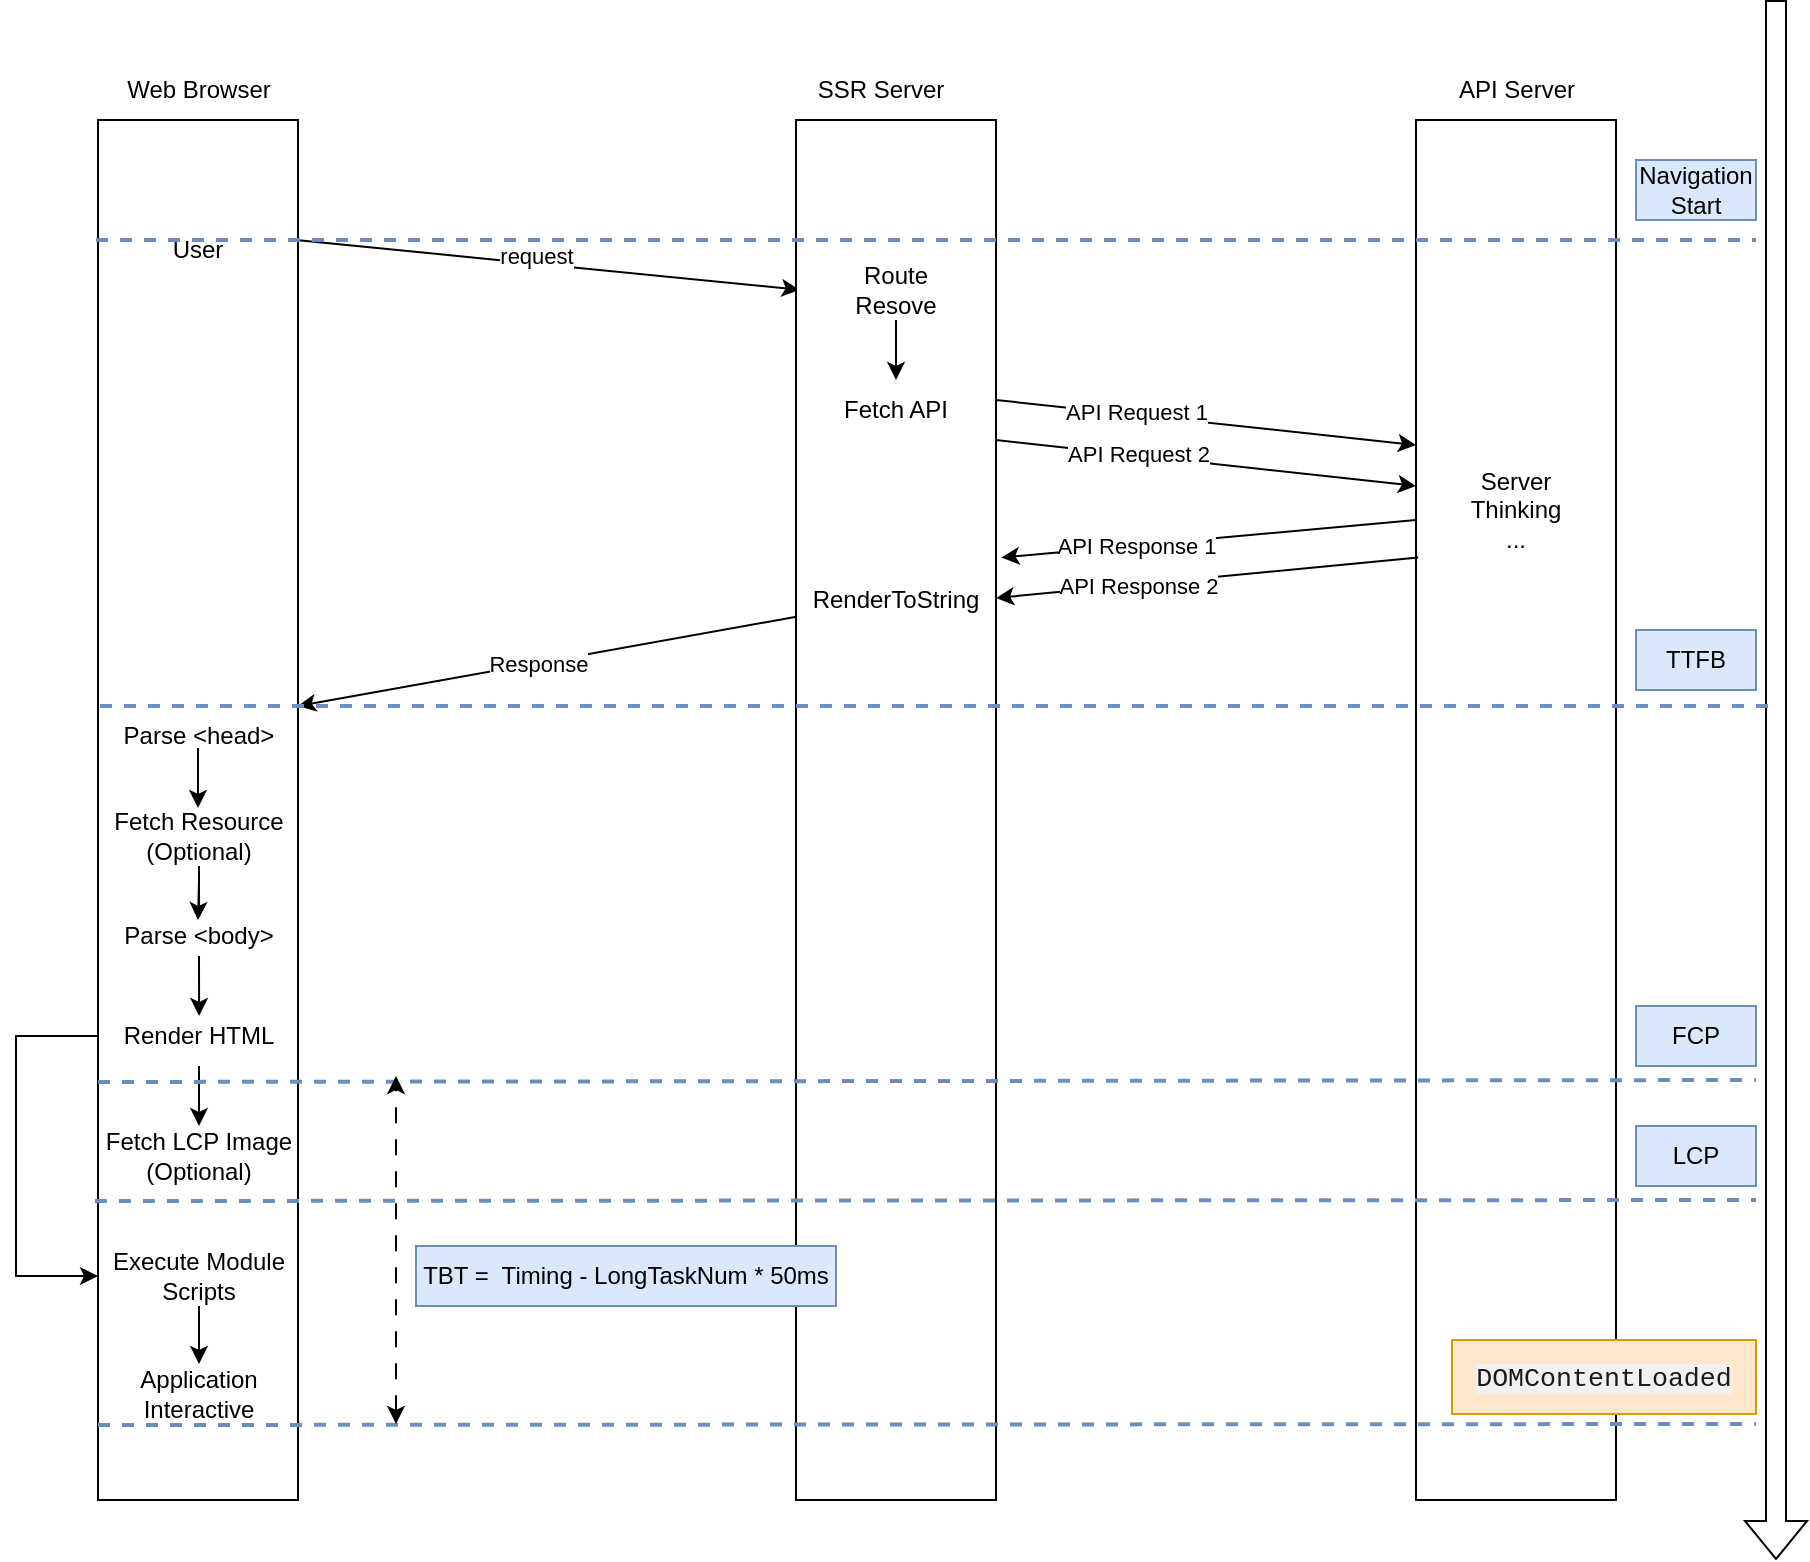 <mxfile version="24.5.5" type="github">
  <diagram id="_iA2iY5-yiGGR4RjOuDj" name="第 1 页">
    <mxGraphModel dx="855" dy="1268" grid="1" gridSize="10" guides="1" tooltips="1" connect="1" arrows="1" fold="1" page="1" pageScale="1" pageWidth="850" pageHeight="1100" math="0" shadow="0">
      <root>
        <mxCell id="0" />
        <mxCell id="1" parent="0" />
        <mxCell id="Fcsq9IjdKkZMBzK0WERJ-1" value="" style="rounded=0;whiteSpace=wrap;html=1;" vertex="1" parent="1">
          <mxGeometry x="720" y="180" width="100" height="690" as="geometry" />
        </mxCell>
        <mxCell id="CSbPJWY7NKhsalRFJAfI-1" value="" style="rounded=0;whiteSpace=wrap;html=1;" parent="1" vertex="1">
          <mxGeometry x="61" y="180" width="100" height="690" as="geometry" />
        </mxCell>
        <mxCell id="CSbPJWY7NKhsalRFJAfI-4" value="" style="endArrow=classic;html=1;rounded=0;entryX=0.018;entryY=0.123;entryDx=0;entryDy=0;entryPerimeter=0;" parent="1" target="e2gjy9H0XDeadhWA6tdg-10" edge="1">
          <mxGeometry width="50" height="50" relative="1" as="geometry">
            <mxPoint x="160" y="240" as="sourcePoint" />
            <mxPoint x="470" y="290" as="targetPoint" />
          </mxGeometry>
        </mxCell>
        <mxCell id="CSbPJWY7NKhsalRFJAfI-5" value="request" style="edgeLabel;html=1;align=center;verticalAlign=middle;resizable=0;points=[];" parent="CSbPJWY7NKhsalRFJAfI-4" vertex="1" connectable="0">
          <mxGeometry x="-0.05" y="4" relative="1" as="geometry">
            <mxPoint as="offset" />
          </mxGeometry>
        </mxCell>
        <mxCell id="CSbPJWY7NKhsalRFJAfI-14" value="" style="endArrow=classic;html=1;rounded=0;entryX=1.01;entryY=0.606;entryDx=0;entryDy=0;entryPerimeter=0;exitX=0.002;exitY=0.36;exitDx=0;exitDy=0;exitPerimeter=0;" parent="1" source="e2gjy9H0XDeadhWA6tdg-10" edge="1">
          <mxGeometry width="50" height="50" relative="1" as="geometry">
            <mxPoint x="470" y="410" as="sourcePoint" />
            <mxPoint x="161" y="473" as="targetPoint" />
          </mxGeometry>
        </mxCell>
        <mxCell id="CSbPJWY7NKhsalRFJAfI-15" value="Response" style="edgeLabel;html=1;align=center;verticalAlign=middle;resizable=0;points=[];" parent="CSbPJWY7NKhsalRFJAfI-14" vertex="1" connectable="0">
          <mxGeometry x="0.037" relative="1" as="geometry">
            <mxPoint as="offset" />
          </mxGeometry>
        </mxCell>
        <mxCell id="bvm6M7adbp71QpQFMnHM-2" value="Web Browser" style="text;html=1;align=center;verticalAlign=middle;resizable=0;points=[];autosize=1;strokeColor=none;fillColor=none;" parent="1" vertex="1">
          <mxGeometry x="61" y="150" width="100" height="30" as="geometry" />
        </mxCell>
        <mxCell id="bvm6M7adbp71QpQFMnHM-8" value="User" style="text;html=1;align=center;verticalAlign=middle;whiteSpace=wrap;rounded=0;" parent="1" vertex="1">
          <mxGeometry x="81" y="230" width="60" height="30" as="geometry" />
        </mxCell>
        <mxCell id="e2gjy9H0XDeadhWA6tdg-10" value="" style="rounded=0;whiteSpace=wrap;html=1;" parent="1" vertex="1">
          <mxGeometry x="410" y="180" width="100" height="690" as="geometry" />
        </mxCell>
        <mxCell id="e2gjy9H0XDeadhWA6tdg-11" value="SSR Server" style="text;html=1;align=center;verticalAlign=middle;resizable=0;points=[];autosize=1;strokeColor=none;fillColor=none;" parent="1" vertex="1">
          <mxGeometry x="407" y="150" width="90" height="30" as="geometry" />
        </mxCell>
        <mxCell id="e2gjy9H0XDeadhWA6tdg-52" style="edgeStyle=orthogonalEdgeStyle;rounded=0;orthogonalLoop=1;jettySize=auto;html=1;" parent="1" edge="1">
          <mxGeometry relative="1" as="geometry">
            <mxPoint x="111" y="494" as="sourcePoint" />
            <mxPoint x="111" y="524" as="targetPoint" />
          </mxGeometry>
        </mxCell>
        <mxCell id="e2gjy9H0XDeadhWA6tdg-47" value="Parse &amp;lt;head&amp;gt;" style="text;html=1;align=center;verticalAlign=middle;whiteSpace=wrap;rounded=0;" parent="1" vertex="1">
          <mxGeometry x="61" y="473" width="101" height="30" as="geometry" />
        </mxCell>
        <mxCell id="e2gjy9H0XDeadhWA6tdg-53" style="edgeStyle=orthogonalEdgeStyle;rounded=0;orthogonalLoop=1;jettySize=auto;html=1;" parent="1" source="e2gjy9H0XDeadhWA6tdg-48" edge="1">
          <mxGeometry relative="1" as="geometry">
            <mxPoint x="111" y="560" as="sourcePoint" />
            <mxPoint x="111" y="580" as="targetPoint" />
          </mxGeometry>
        </mxCell>
        <mxCell id="e2gjy9H0XDeadhWA6tdg-48" value="Fetch Resource&lt;div&gt;(Optional)&lt;/div&gt;" style="text;html=1;align=center;verticalAlign=middle;whiteSpace=wrap;rounded=0;" parent="1" vertex="1">
          <mxGeometry x="61" y="523" width="101" height="30" as="geometry" />
        </mxCell>
        <mxCell id="e2gjy9H0XDeadhWA6tdg-54" style="edgeStyle=orthogonalEdgeStyle;rounded=0;orthogonalLoop=1;jettySize=auto;html=1;exitX=0.5;exitY=1;exitDx=0;exitDy=0;" parent="1" edge="1">
          <mxGeometry relative="1" as="geometry">
            <mxPoint x="111.5" y="608" as="sourcePoint" />
            <mxPoint x="111.556" y="628" as="targetPoint" />
            <Array as="points">
              <mxPoint x="111" y="598" />
              <mxPoint x="112" y="598" />
            </Array>
          </mxGeometry>
        </mxCell>
        <mxCell id="e2gjy9H0XDeadhWA6tdg-49" value="Parse &amp;lt;body&amp;gt;" style="text;html=1;align=center;verticalAlign=middle;whiteSpace=wrap;rounded=0;" parent="1" vertex="1">
          <mxGeometry x="61" y="573" width="101" height="30" as="geometry" />
        </mxCell>
        <mxCell id="e2gjy9H0XDeadhWA6tdg-55" style="edgeStyle=orthogonalEdgeStyle;rounded=0;orthogonalLoop=1;jettySize=auto;html=1;" parent="1" source="e2gjy9H0XDeadhWA6tdg-50" target="e2gjy9H0XDeadhWA6tdg-51" edge="1">
          <mxGeometry relative="1" as="geometry" />
        </mxCell>
        <mxCell id="cBneQ7pibI9SkyUdJgwh-20" style="edgeStyle=orthogonalEdgeStyle;rounded=0;orthogonalLoop=1;jettySize=auto;html=1;" parent="1" source="e2gjy9H0XDeadhWA6tdg-50" target="cBneQ7pibI9SkyUdJgwh-5" edge="1">
          <mxGeometry relative="1" as="geometry">
            <mxPoint x="70.524" y="638" as="sourcePoint" />
            <mxPoint x="-40" y="760" as="targetPoint" />
            <Array as="points">
              <mxPoint x="20" y="638" />
              <mxPoint x="20" y="758" />
            </Array>
          </mxGeometry>
        </mxCell>
        <mxCell id="e2gjy9H0XDeadhWA6tdg-50" value="Render HTML" style="text;html=1;align=center;verticalAlign=middle;whiteSpace=wrap;rounded=0;" parent="1" vertex="1">
          <mxGeometry x="61" y="623" width="101" height="30" as="geometry" />
        </mxCell>
        <mxCell id="e2gjy9H0XDeadhWA6tdg-51" value="Fetch LCP Image (Optional)" style="text;html=1;align=center;verticalAlign=middle;whiteSpace=wrap;rounded=0;" parent="1" vertex="1">
          <mxGeometry x="61" y="683" width="101" height="30" as="geometry" />
        </mxCell>
        <mxCell id="e2gjy9H0XDeadhWA6tdg-56" value="" style="shape=flexArrow;endArrow=classic;html=1;rounded=0;" parent="1" edge="1">
          <mxGeometry width="50" height="50" relative="1" as="geometry">
            <mxPoint x="900" y="120" as="sourcePoint" />
            <mxPoint x="900" y="900" as="targetPoint" />
          </mxGeometry>
        </mxCell>
        <mxCell id="e2gjy9H0XDeadhWA6tdg-57" value="" style="endArrow=none;dashed=1;html=1;rounded=0;fillColor=#dae8fc;strokeColor=#6c8ebf;strokeWidth=2;" parent="1" edge="1">
          <mxGeometry width="50" height="50" relative="1" as="geometry">
            <mxPoint x="60" y="240" as="sourcePoint" />
            <mxPoint x="890" y="240" as="targetPoint" />
          </mxGeometry>
        </mxCell>
        <mxCell id="e2gjy9H0XDeadhWA6tdg-58" value="Navigation Start" style="text;html=1;align=center;verticalAlign=middle;whiteSpace=wrap;rounded=0;fillColor=#dae8fc;strokeColor=#6c8ebf;" parent="1" vertex="1">
          <mxGeometry x="830" y="200" width="60" height="30" as="geometry" />
        </mxCell>
        <mxCell id="e2gjy9H0XDeadhWA6tdg-59" value="" style="endArrow=none;dashed=1;html=1;rounded=0;fillColor=#dae8fc;strokeColor=#6c8ebf;strokeWidth=2;" parent="1" edge="1">
          <mxGeometry width="50" height="50" relative="1" as="geometry">
            <mxPoint x="62" y="473" as="sourcePoint" />
            <mxPoint x="900" y="473" as="targetPoint" />
          </mxGeometry>
        </mxCell>
        <mxCell id="e2gjy9H0XDeadhWA6tdg-60" value="TTFB" style="text;html=1;align=center;verticalAlign=middle;whiteSpace=wrap;rounded=0;fillColor=#dae8fc;strokeColor=#6c8ebf;" parent="1" vertex="1">
          <mxGeometry x="830" y="435" width="60" height="30" as="geometry" />
        </mxCell>
        <mxCell id="e2gjy9H0XDeadhWA6tdg-61" value="" style="endArrow=none;dashed=1;html=1;rounded=0;fillColor=#dae8fc;strokeColor=#6c8ebf;strokeWidth=2;" parent="1" edge="1">
          <mxGeometry width="50" height="50" relative="1" as="geometry">
            <mxPoint x="59.5" y="720.5" as="sourcePoint" />
            <mxPoint x="890" y="720" as="targetPoint" />
          </mxGeometry>
        </mxCell>
        <mxCell id="e2gjy9H0XDeadhWA6tdg-62" value="LCP" style="text;html=1;align=center;verticalAlign=middle;whiteSpace=wrap;rounded=0;fillColor=#dae8fc;strokeColor=#6c8ebf;" parent="1" vertex="1">
          <mxGeometry x="830" y="683" width="60" height="30" as="geometry" />
        </mxCell>
        <mxCell id="e2gjy9H0XDeadhWA6tdg-63" value="" style="endArrow=none;dashed=1;html=1;rounded=0;fillColor=#dae8fc;strokeColor=#6c8ebf;strokeWidth=2;" parent="1" edge="1">
          <mxGeometry width="50" height="50" relative="1" as="geometry">
            <mxPoint x="61" y="661" as="sourcePoint" />
            <mxPoint x="890" y="660" as="targetPoint" />
          </mxGeometry>
        </mxCell>
        <mxCell id="e2gjy9H0XDeadhWA6tdg-64" value="FCP" style="text;html=1;align=center;verticalAlign=middle;whiteSpace=wrap;rounded=0;fillColor=#dae8fc;strokeColor=#6c8ebf;" parent="1" vertex="1">
          <mxGeometry x="830" y="623" width="60" height="30" as="geometry" />
        </mxCell>
        <mxCell id="cBneQ7pibI9SkyUdJgwh-10" value="" style="edgeStyle=orthogonalEdgeStyle;rounded=0;orthogonalLoop=1;jettySize=auto;html=1;" parent="1" source="cBneQ7pibI9SkyUdJgwh-5" target="cBneQ7pibI9SkyUdJgwh-8" edge="1">
          <mxGeometry relative="1" as="geometry" />
        </mxCell>
        <mxCell id="cBneQ7pibI9SkyUdJgwh-5" value="Execute Module Scripts" style="text;html=1;align=center;verticalAlign=middle;whiteSpace=wrap;rounded=0;" parent="1" vertex="1">
          <mxGeometry x="61" y="743" width="101" height="30" as="geometry" />
        </mxCell>
        <mxCell id="cBneQ7pibI9SkyUdJgwh-8" value="Application&lt;div&gt;Interactive&lt;/div&gt;" style="text;html=1;align=center;verticalAlign=middle;whiteSpace=wrap;rounded=0;" parent="1" vertex="1">
          <mxGeometry x="61" y="802" width="101" height="30" as="geometry" />
        </mxCell>
        <mxCell id="cBneQ7pibI9SkyUdJgwh-11" value="" style="endArrow=none;dashed=1;html=1;rounded=0;fillColor=#dae8fc;strokeColor=#6c8ebf;strokeWidth=2;" parent="1" edge="1">
          <mxGeometry width="50" height="50" relative="1" as="geometry">
            <mxPoint x="61" y="832.5" as="sourcePoint" />
            <mxPoint x="890" y="832" as="targetPoint" />
          </mxGeometry>
        </mxCell>
        <mxCell id="cBneQ7pibI9SkyUdJgwh-12" value="" style="endArrow=classic;startArrow=classic;html=1;rounded=0;dashed=1;dashPattern=8 8;" parent="1" edge="1">
          <mxGeometry width="50" height="50" relative="1" as="geometry">
            <mxPoint x="210" y="832" as="sourcePoint" />
            <mxPoint x="210" y="658" as="targetPoint" />
          </mxGeometry>
        </mxCell>
        <mxCell id="cBneQ7pibI9SkyUdJgwh-14" value="TBT =&amp;nbsp; Timing - LongTaskNum * 50ms" style="text;html=1;align=center;verticalAlign=middle;whiteSpace=wrap;rounded=0;fillColor=#dae8fc;strokeColor=#6c8ebf;" parent="1" vertex="1">
          <mxGeometry x="220" y="743" width="210" height="30" as="geometry" />
        </mxCell>
        <mxCell id="cBneQ7pibI9SkyUdJgwh-16" value="&lt;span style=&quot;color: rgb(27, 27, 27); font-family: Menlo, Consolas, Monaco, &amp;quot;Liberation Mono&amp;quot;, &amp;quot;Lucida Console&amp;quot;, monospace; font-size: 13.328px; text-align: start; background-color: rgb(242, 241, 241);&quot;&gt;DOMContentLoaded&lt;/span&gt;" style="text;html=1;align=center;verticalAlign=middle;whiteSpace=wrap;rounded=0;fillColor=#ffe6cc;strokeColor=#d79b00;" parent="1" vertex="1">
          <mxGeometry x="738" y="790" width="152" height="37" as="geometry" />
        </mxCell>
        <mxCell id="Fcsq9IjdKkZMBzK0WERJ-2" value="API Server" style="text;html=1;align=center;verticalAlign=middle;resizable=0;points=[];autosize=1;strokeColor=none;fillColor=none;" vertex="1" parent="1">
          <mxGeometry x="730" y="150" width="80" height="30" as="geometry" />
        </mxCell>
        <mxCell id="Fcsq9IjdKkZMBzK0WERJ-17" value="" style="edgeStyle=orthogonalEdgeStyle;rounded=0;orthogonalLoop=1;jettySize=auto;html=1;" edge="1" parent="1" source="Fcsq9IjdKkZMBzK0WERJ-3" target="Fcsq9IjdKkZMBzK0WERJ-5">
          <mxGeometry relative="1" as="geometry" />
        </mxCell>
        <mxCell id="Fcsq9IjdKkZMBzK0WERJ-3" value="Route Resove" style="text;html=1;align=center;verticalAlign=middle;whiteSpace=wrap;rounded=0;" vertex="1" parent="1">
          <mxGeometry x="430" y="250" width="60" height="30" as="geometry" />
        </mxCell>
        <mxCell id="Fcsq9IjdKkZMBzK0WERJ-5" value="Fetch API" style="text;html=1;align=center;verticalAlign=middle;whiteSpace=wrap;rounded=0;" vertex="1" parent="1">
          <mxGeometry x="430" y="310" width="60" height="30" as="geometry" />
        </mxCell>
        <mxCell id="Fcsq9IjdKkZMBzK0WERJ-6" value="" style="endArrow=classic;html=1;rounded=0;entryX=0;entryY=0.25;entryDx=0;entryDy=0;" edge="1" parent="1">
          <mxGeometry width="50" height="50" relative="1" as="geometry">
            <mxPoint x="510" y="320" as="sourcePoint" />
            <mxPoint x="720" y="342.5" as="targetPoint" />
          </mxGeometry>
        </mxCell>
        <mxCell id="Fcsq9IjdKkZMBzK0WERJ-9" value="API Request 1" style="edgeLabel;html=1;align=center;verticalAlign=middle;resizable=0;points=[];" vertex="1" connectable="0" parent="Fcsq9IjdKkZMBzK0WERJ-6">
          <mxGeometry x="-0.253" y="2" relative="1" as="geometry">
            <mxPoint x="-9" y="-1" as="offset" />
          </mxGeometry>
        </mxCell>
        <mxCell id="Fcsq9IjdKkZMBzK0WERJ-7" value="" style="endArrow=classic;html=1;rounded=0;entryX=0;entryY=0.25;entryDx=0;entryDy=0;" edge="1" parent="1">
          <mxGeometry width="50" height="50" relative="1" as="geometry">
            <mxPoint x="510" y="340" as="sourcePoint" />
            <mxPoint x="720" y="363" as="targetPoint" />
          </mxGeometry>
        </mxCell>
        <mxCell id="Fcsq9IjdKkZMBzK0WERJ-10" value="API Request 2" style="edgeLabel;html=1;align=center;verticalAlign=middle;resizable=0;points=[];" vertex="1" connectable="0" parent="Fcsq9IjdKkZMBzK0WERJ-7">
          <mxGeometry x="-0.022" y="5" relative="1" as="geometry">
            <mxPoint x="-33" as="offset" />
          </mxGeometry>
        </mxCell>
        <mxCell id="Fcsq9IjdKkZMBzK0WERJ-11" value="" style="endArrow=classic;html=1;rounded=0;entryX=1.027;entryY=0.317;entryDx=0;entryDy=0;entryPerimeter=0;" edge="1" parent="1" target="e2gjy9H0XDeadhWA6tdg-10">
          <mxGeometry width="50" height="50" relative="1" as="geometry">
            <mxPoint x="720" y="380" as="sourcePoint" />
            <mxPoint x="620" y="460" as="targetPoint" />
          </mxGeometry>
        </mxCell>
        <mxCell id="Fcsq9IjdKkZMBzK0WERJ-13" value="API Response 1" style="edgeLabel;html=1;align=center;verticalAlign=middle;resizable=0;points=[];" vertex="1" connectable="0" parent="Fcsq9IjdKkZMBzK0WERJ-11">
          <mxGeometry x="0.542" y="-2" relative="1" as="geometry">
            <mxPoint x="20" as="offset" />
          </mxGeometry>
        </mxCell>
        <mxCell id="Fcsq9IjdKkZMBzK0WERJ-12" value="" style="endArrow=classic;html=1;rounded=0;entryX=1.027;entryY=0.317;entryDx=0;entryDy=0;entryPerimeter=0;exitX=0.011;exitY=0.317;exitDx=0;exitDy=0;exitPerimeter=0;" edge="1" parent="1" source="Fcsq9IjdKkZMBzK0WERJ-1">
          <mxGeometry width="50" height="50" relative="1" as="geometry">
            <mxPoint x="714" y="400" as="sourcePoint" />
            <mxPoint x="510" y="419" as="targetPoint" />
          </mxGeometry>
        </mxCell>
        <mxCell id="Fcsq9IjdKkZMBzK0WERJ-14" value="&lt;span style=&quot;color: rgba(0, 0, 0, 0); font-family: monospace; font-size: 0px; text-align: start; background-color: rgb(251, 251, 251);&quot;&gt;%3CmxGraphModel%3E%3Croot%3E%3CmxCell%20id%3D%220%22%2F%3E%3CmxCell%20id%3D%221%22%20parent%3D%220%22%2F%3E%3CmxCell%20id%3D%222%22%20value%3D%22API%20Response%201%22%20style%3D%22edgeLabel%3Bhtml%3D1%3Balign%3Dcenter%3BverticalAlign%3Dmiddle%3Bresizable%3D0%3Bpoints%3D%5B%5D%3B%22%20vertex%3D%221%22%20connectable%3D%220%22%20parent%3D%221%22%3E%3CmxGeometry%20x%3D%22580.469%22%20y%3D%22392.406%22%20as%3D%22geometry%22%2F%3E%3C%2FmxCell%3E%3C%2Froot%3E%3C%2FmxGraphModel%3E&lt;/span&gt;" style="edgeLabel;html=1;align=center;verticalAlign=middle;resizable=0;points=[];" vertex="1" connectable="0" parent="Fcsq9IjdKkZMBzK0WERJ-12">
          <mxGeometry x="0.178" y="1" relative="1" as="geometry">
            <mxPoint as="offset" />
          </mxGeometry>
        </mxCell>
        <mxCell id="Fcsq9IjdKkZMBzK0WERJ-15" value="API Response 2" style="edgeLabel;html=1;align=center;verticalAlign=middle;resizable=0;points=[];" vertex="1" connectable="0" parent="Fcsq9IjdKkZMBzK0WERJ-12">
          <mxGeometry x="0.179" y="2" relative="1" as="geometry">
            <mxPoint x="-16" as="offset" />
          </mxGeometry>
        </mxCell>
        <mxCell id="Fcsq9IjdKkZMBzK0WERJ-16" value="RenderToString" style="text;html=1;align=center;verticalAlign=middle;whiteSpace=wrap;rounded=0;" vertex="1" parent="1">
          <mxGeometry x="430" y="405" width="60" height="30" as="geometry" />
        </mxCell>
        <mxCell id="Fcsq9IjdKkZMBzK0WERJ-18" value="Server&lt;div&gt;Thinking&lt;/div&gt;&lt;div&gt;...&lt;/div&gt;" style="text;html=1;align=center;verticalAlign=middle;whiteSpace=wrap;rounded=0;" vertex="1" parent="1">
          <mxGeometry x="720" y="350" width="100" height="50" as="geometry" />
        </mxCell>
      </root>
    </mxGraphModel>
  </diagram>
</mxfile>

